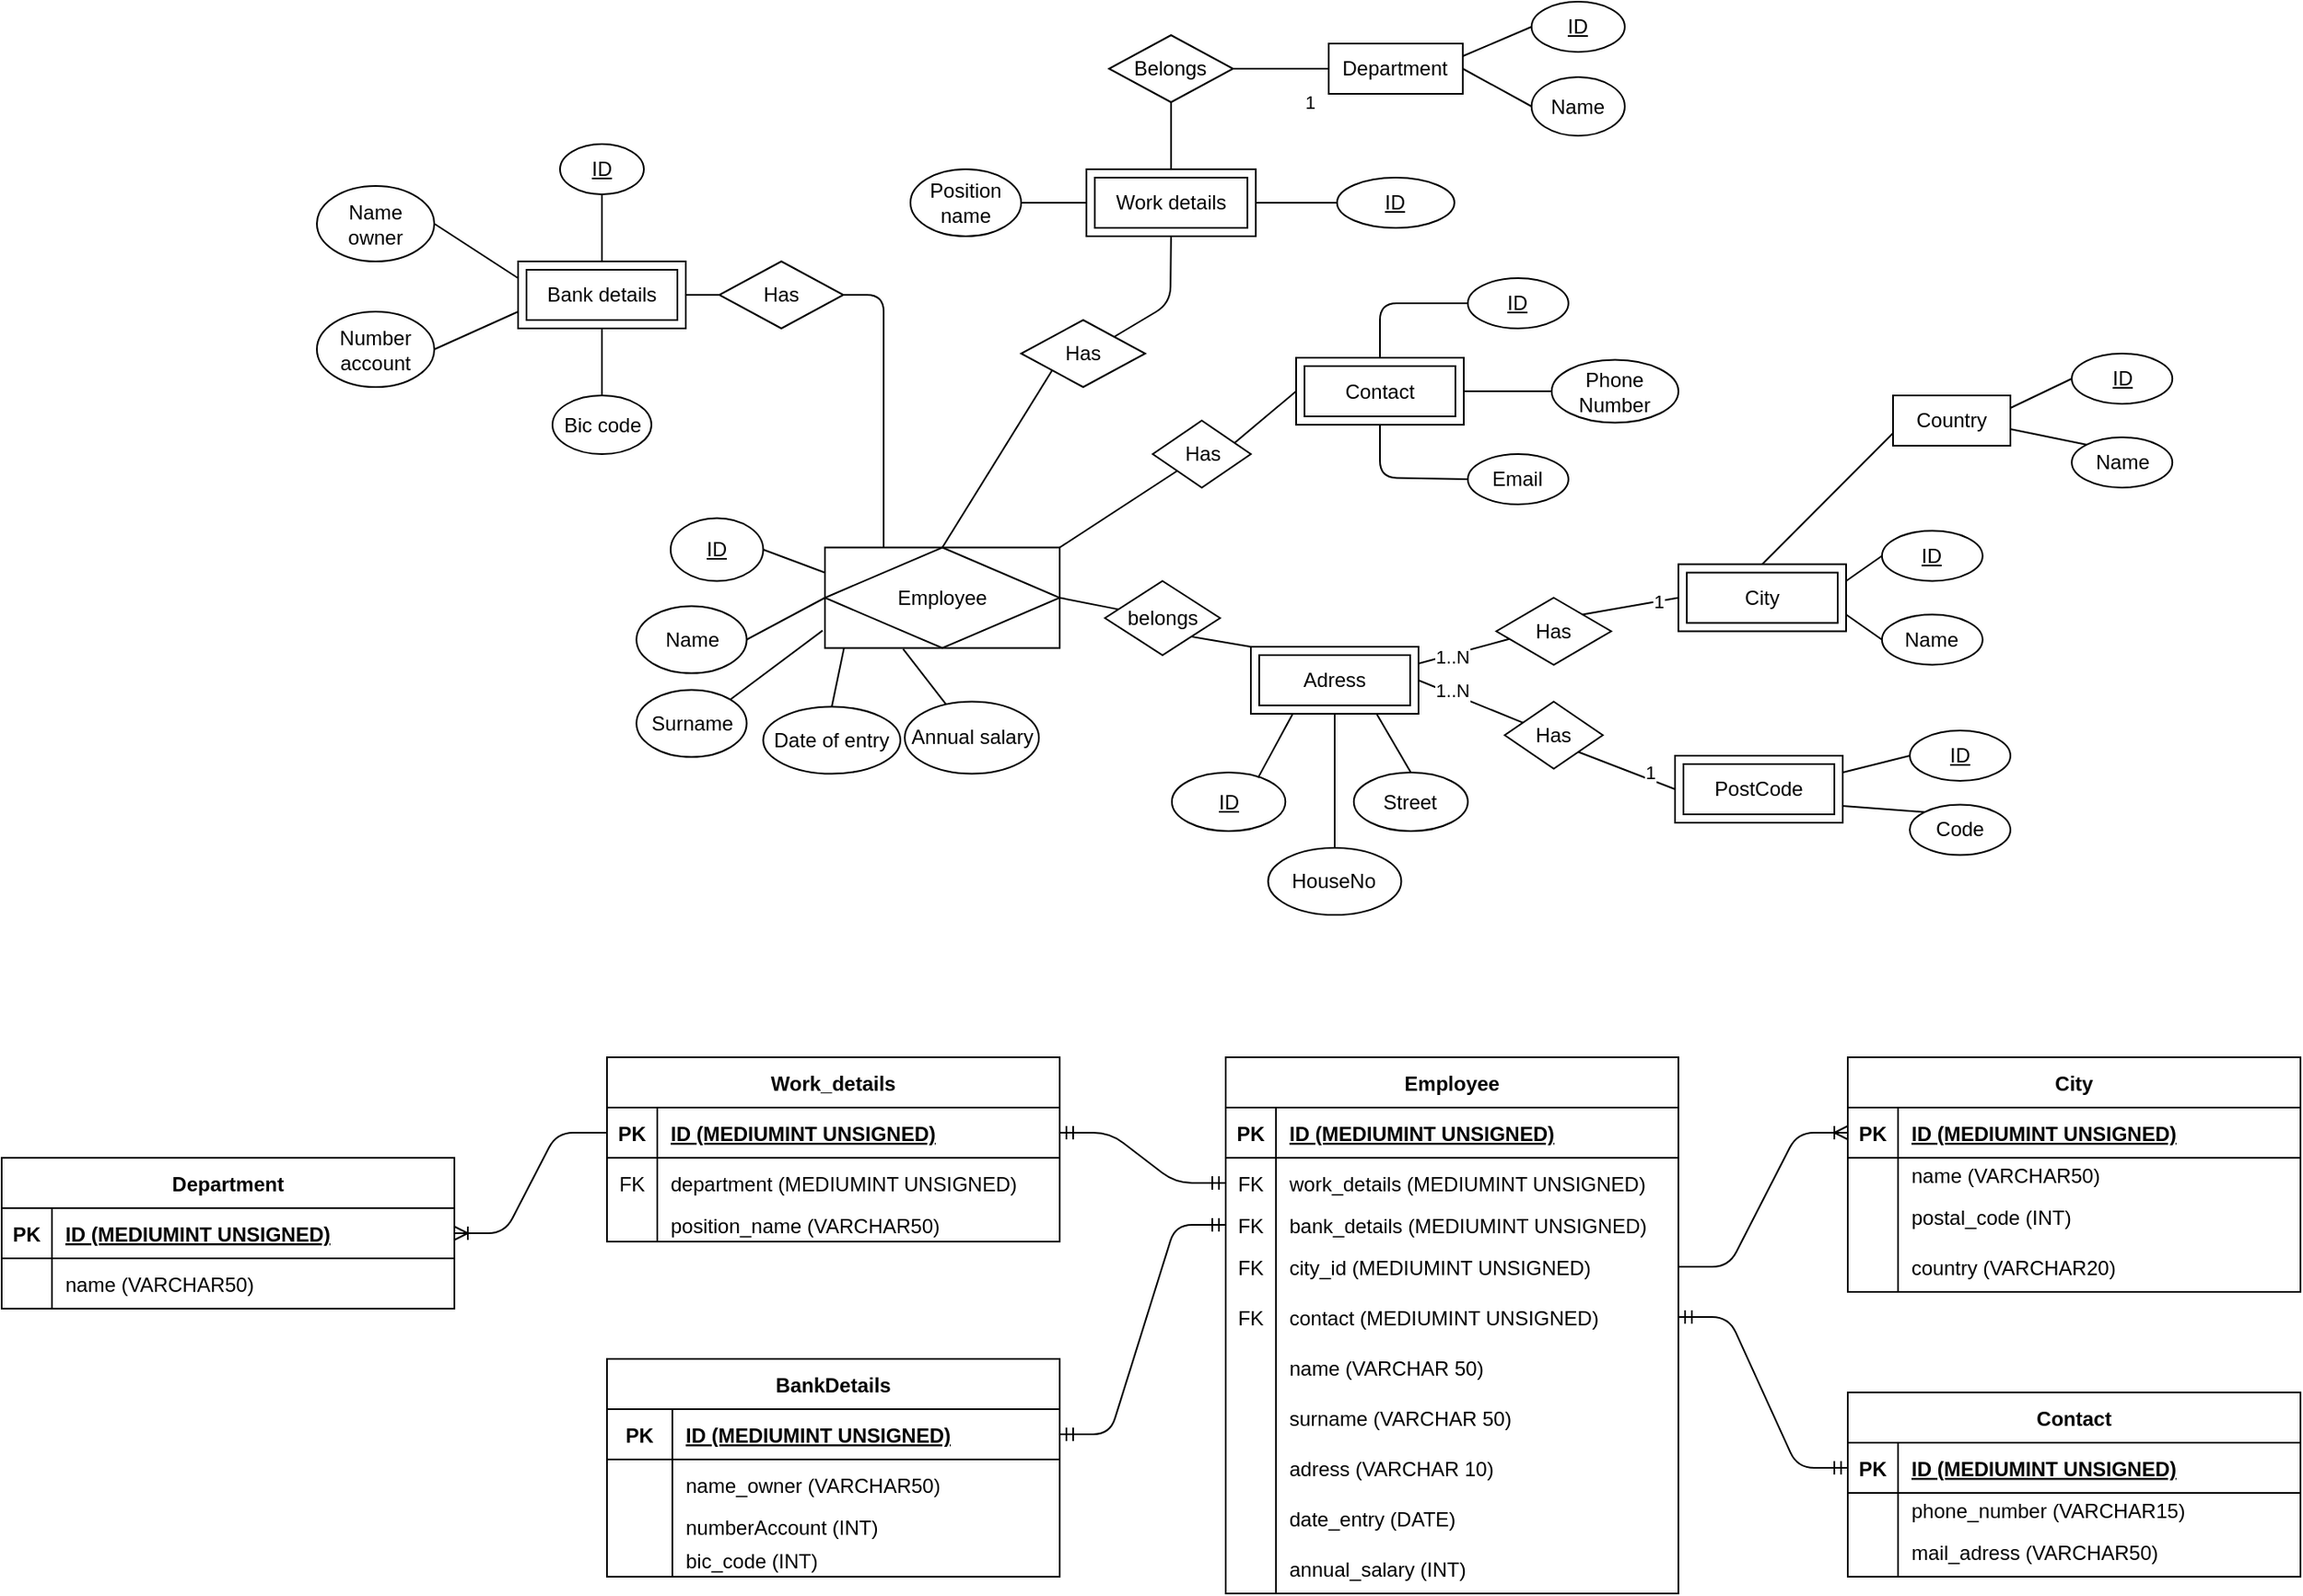 <mxfile version="14.4.8" type="github">
  <diagram id="dUKlriAhat97oubzxFMH" name="Page-1">
    <mxGraphModel dx="2596" dy="783" grid="1" gridSize="10" guides="1" tooltips="1" connect="1" arrows="1" fold="1" page="1" pageScale="1" pageWidth="827" pageHeight="1169" math="0" shadow="0">
      <root>
        <mxCell id="0" />
        <mxCell id="1" parent="0" />
        <mxCell id="S6z84EZazb9VoYRG6gCT-3" value="Email" style="ellipse;whiteSpace=wrap;html=1;" parent="1" vertex="1">
          <mxGeometry x="176.41" y="320" width="60" height="30" as="geometry" />
        </mxCell>
        <mxCell id="S6z84EZazb9VoYRG6gCT-4" value="Surname" style="ellipse;whiteSpace=wrap;html=1;" parent="1" vertex="1">
          <mxGeometry x="-319.41" y="460.75" width="65.71" height="40" as="geometry" />
        </mxCell>
        <mxCell id="S6z84EZazb9VoYRG6gCT-5" value="Name" style="ellipse;whiteSpace=wrap;html=1;" parent="1" vertex="1">
          <mxGeometry x="-319.41" y="410.75" width="65.71" height="40" as="geometry" />
        </mxCell>
        <mxCell id="S6z84EZazb9VoYRG6gCT-6" value="&lt;u&gt;ID&lt;/u&gt;" style="ellipse;whiteSpace=wrap;html=1;" parent="1" vertex="1">
          <mxGeometry x="-299.02" y="358.25" width="55.21" height="37.5" as="geometry" />
        </mxCell>
        <mxCell id="S6z84EZazb9VoYRG6gCT-7" value="Date of entry" style="ellipse;whiteSpace=wrap;html=1;" parent="1" vertex="1">
          <mxGeometry x="-243.81" y="470.75" width="81.79" height="40" as="geometry" />
        </mxCell>
        <mxCell id="S6z84EZazb9VoYRG6gCT-8" value="" style="endArrow=none;html=1;exitX=1;exitY=0;exitDx=0;exitDy=0;entryX=-0.01;entryY=0.826;entryDx=0;entryDy=0;entryPerimeter=0;" parent="1" source="S6z84EZazb9VoYRG6gCT-4" target="91HeKqmKCbLNptaQR4t4-1" edge="1">
          <mxGeometry width="50" height="50" relative="1" as="geometry">
            <mxPoint x="-253.7" y="445.75" as="sourcePoint" />
            <mxPoint x="-196.77" y="430.75" as="targetPoint" />
          </mxGeometry>
        </mxCell>
        <mxCell id="S6z84EZazb9VoYRG6gCT-9" value="" style="endArrow=none;html=1;exitX=1;exitY=0.5;exitDx=0;exitDy=0;entryX=0;entryY=0.5;entryDx=0;entryDy=0;" parent="1" source="S6z84EZazb9VoYRG6gCT-5" target="91HeKqmKCbLNptaQR4t4-1" edge="1">
          <mxGeometry width="50" height="50" relative="1" as="geometry">
            <mxPoint x="-243.7" y="455.75" as="sourcePoint" />
            <mxPoint x="-194.41" y="420.75" as="targetPoint" />
          </mxGeometry>
        </mxCell>
        <mxCell id="S6z84EZazb9VoYRG6gCT-10" value="" style="endArrow=none;html=1;entryX=0;entryY=0.25;entryDx=0;entryDy=0;exitX=1;exitY=0.5;exitDx=0;exitDy=0;" parent="1" source="S6z84EZazb9VoYRG6gCT-6" target="91HeKqmKCbLNptaQR4t4-1" edge="1">
          <mxGeometry width="50" height="50" relative="1" as="geometry">
            <mxPoint x="-239.41" y="390.75" as="sourcePoint" />
            <mxPoint x="-196.77" y="400.75" as="targetPoint" />
          </mxGeometry>
        </mxCell>
        <mxCell id="S6z84EZazb9VoYRG6gCT-13" value="" style="endArrow=none;html=1;exitX=0.5;exitY=0;exitDx=0;exitDy=0;entryX=0.081;entryY=1.001;entryDx=0;entryDy=0;entryPerimeter=0;" parent="1" source="S6z84EZazb9VoYRG6gCT-7" target="91HeKqmKCbLNptaQR4t4-1" edge="1">
          <mxGeometry width="50" height="50" relative="1" as="geometry">
            <mxPoint x="-182.38" y="501.91" as="sourcePoint" />
            <mxPoint x="-184.508" y="430.63" as="targetPoint" />
          </mxGeometry>
        </mxCell>
        <mxCell id="S6z84EZazb9VoYRG6gCT-15" value="&lt;u&gt;ID&lt;/u&gt;" style="ellipse;whiteSpace=wrap;html=1;" parent="1" vertex="1">
          <mxGeometry x="176.41" y="215" width="60" height="30" as="geometry" />
        </mxCell>
        <mxCell id="S6z84EZazb9VoYRG6gCT-16" value="Phone Number" style="ellipse;whiteSpace=wrap;html=1;" parent="1" vertex="1">
          <mxGeometry x="226.41" y="263.75" width="75.59" height="37.5" as="geometry" />
        </mxCell>
        <mxCell id="S6z84EZazb9VoYRG6gCT-20" value="Has" style="rhombus;whiteSpace=wrap;html=1;" parent="1" vertex="1">
          <mxGeometry x="-90" y="240" width="74" height="40" as="geometry" />
        </mxCell>
        <mxCell id="S6z84EZazb9VoYRG6gCT-24" value="&lt;u&gt;ID&lt;/u&gt;" style="ellipse;whiteSpace=wrap;html=1;" parent="1" vertex="1">
          <mxGeometry x="-365" y="135" width="50" height="30" as="geometry" />
        </mxCell>
        <mxCell id="S6z84EZazb9VoYRG6gCT-25" value="Number account" style="ellipse;whiteSpace=wrap;html=1;" parent="1" vertex="1">
          <mxGeometry x="-510" y="235" width="70" height="45" as="geometry" />
        </mxCell>
        <mxCell id="S6z84EZazb9VoYRG6gCT-26" value="Name owner" style="ellipse;whiteSpace=wrap;html=1;" parent="1" vertex="1">
          <mxGeometry x="-510" y="160" width="70" height="45" as="geometry" />
        </mxCell>
        <mxCell id="S6z84EZazb9VoYRG6gCT-28" style="edgeStyle=orthogonalEdgeStyle;rounded=0;orthogonalLoop=1;jettySize=auto;html=1;exitX=0.5;exitY=1;exitDx=0;exitDy=0;" parent="1" source="S6z84EZazb9VoYRG6gCT-26" target="S6z84EZazb9VoYRG6gCT-26" edge="1">
          <mxGeometry relative="1" as="geometry" />
        </mxCell>
        <mxCell id="S6z84EZazb9VoYRG6gCT-29" value="Bic code" style="ellipse;whiteSpace=wrap;html=1;" parent="1" vertex="1">
          <mxGeometry x="-369.5" y="285" width="59" height="35" as="geometry" />
        </mxCell>
        <mxCell id="S6z84EZazb9VoYRG6gCT-31" value="" style="endArrow=none;html=1;exitX=1;exitY=0.5;exitDx=0;exitDy=0;entryX=0;entryY=0.75;entryDx=0;entryDy=0;" parent="1" source="S6z84EZazb9VoYRG6gCT-25" target="5fR36-6gvdW-eYb21j2Z-4" edge="1">
          <mxGeometry width="50" height="50" relative="1" as="geometry">
            <mxPoint x="-374.654" y="181.968" as="sourcePoint" />
            <mxPoint x="-390" y="222.5" as="targetPoint" />
          </mxGeometry>
        </mxCell>
        <mxCell id="S6z84EZazb9VoYRG6gCT-33" value="" style="endArrow=none;html=1;exitX=0.5;exitY=0;exitDx=0;exitDy=0;entryX=0.5;entryY=1;entryDx=0;entryDy=0;" parent="1" source="S6z84EZazb9VoYRG6gCT-29" target="5fR36-6gvdW-eYb21j2Z-4" edge="1">
          <mxGeometry width="50" height="50" relative="1" as="geometry">
            <mxPoint x="-354.654" y="201.968" as="sourcePoint" />
            <mxPoint x="-390" y="240" as="targetPoint" />
          </mxGeometry>
        </mxCell>
        <mxCell id="S6z84EZazb9VoYRG6gCT-35" value="HouseNo" style="ellipse;whiteSpace=wrap;html=1;" parent="1" vertex="1">
          <mxGeometry x="57.3" y="555" width="79.41" height="40" as="geometry" />
        </mxCell>
        <mxCell id="S6z84EZazb9VoYRG6gCT-36" value="Code" style="ellipse;whiteSpace=wrap;html=1;" parent="1" vertex="1">
          <mxGeometry x="440.0" y="529.25" width="60" height="30" as="geometry" />
        </mxCell>
        <mxCell id="S6z84EZazb9VoYRG6gCT-37" value="Street" style="ellipse;whiteSpace=wrap;html=1;" parent="1" vertex="1">
          <mxGeometry x="108.41" y="510" width="68" height="35" as="geometry" />
        </mxCell>
        <mxCell id="S6z84EZazb9VoYRG6gCT-40" value="" style="endArrow=none;html=1;exitX=0.5;exitY=1;exitDx=0;exitDy=0;entryX=0.5;entryY=0;entryDx=0;entryDy=0;" parent="1" source="5fR36-6gvdW-eYb21j2Z-17" target="S6z84EZazb9VoYRG6gCT-35" edge="1">
          <mxGeometry width="50" height="50" relative="1" as="geometry">
            <mxPoint x="106.0" y="457.5" as="sourcePoint" />
            <mxPoint x="-13.0" y="430" as="targetPoint" />
          </mxGeometry>
        </mxCell>
        <mxCell id="S6z84EZazb9VoYRG6gCT-41" value="Department" style="rounded=0;whiteSpace=wrap;html=1;" parent="1" vertex="1">
          <mxGeometry x="93.41" y="75" width="80" height="30" as="geometry" />
        </mxCell>
        <mxCell id="S6z84EZazb9VoYRG6gCT-42" value="&lt;u&gt;ID&lt;/u&gt;" style="ellipse;whiteSpace=wrap;html=1;" parent="1" vertex="1">
          <mxGeometry x="-0.09" y="510" width="67.71" height="35" as="geometry" />
        </mxCell>
        <mxCell id="S6z84EZazb9VoYRG6gCT-43" value="" style="endArrow=none;html=1;exitX=0.25;exitY=1;exitDx=0;exitDy=0;entryX=0.759;entryY=0.091;entryDx=0;entryDy=0;entryPerimeter=0;" parent="1" source="5fR36-6gvdW-eYb21j2Z-17" target="S6z84EZazb9VoYRG6gCT-42" edge="1">
          <mxGeometry width="50" height="50" relative="1" as="geometry">
            <mxPoint x="106.0" y="450" as="sourcePoint" />
            <mxPoint x="50.265" y="510" as="targetPoint" />
          </mxGeometry>
        </mxCell>
        <mxCell id="S6z84EZazb9VoYRG6gCT-45" value="&lt;u&gt;ID&lt;/u&gt;" style="ellipse;whiteSpace=wrap;html=1;" parent="1" vertex="1">
          <mxGeometry x="214.41" y="50" width="55.59" height="30" as="geometry" />
        </mxCell>
        <mxCell id="S6z84EZazb9VoYRG6gCT-46" value="Name" style="ellipse;whiteSpace=wrap;html=1;" parent="1" vertex="1">
          <mxGeometry x="214.41" y="95" width="55.59" height="35" as="geometry" />
        </mxCell>
        <mxCell id="S6z84EZazb9VoYRG6gCT-47" value="" style="endArrow=none;html=1;exitX=0;exitY=0.5;exitDx=0;exitDy=0;entryX=1;entryY=0.25;entryDx=0;entryDy=0;" parent="1" source="S6z84EZazb9VoYRG6gCT-45" target="S6z84EZazb9VoYRG6gCT-41" edge="1">
          <mxGeometry width="50" height="50" relative="1" as="geometry">
            <mxPoint x="260.41" y="222.5" as="sourcePoint" />
            <mxPoint x="310.41" y="172.5" as="targetPoint" />
          </mxGeometry>
        </mxCell>
        <mxCell id="S6z84EZazb9VoYRG6gCT-48" value="" style="endArrow=none;html=1;exitX=0;exitY=0.5;exitDx=0;exitDy=0;entryX=1;entryY=0.5;entryDx=0;entryDy=0;" parent="1" source="S6z84EZazb9VoYRG6gCT-46" target="S6z84EZazb9VoYRG6gCT-41" edge="1">
          <mxGeometry width="50" height="50" relative="1" as="geometry">
            <mxPoint x="385.41" y="62.5" as="sourcePoint" />
            <mxPoint x="350.41" y="80" as="targetPoint" />
          </mxGeometry>
        </mxCell>
        <mxCell id="7Pe9qCtPHlcF41btI4ql-30" value="&lt;u&gt;ID&lt;/u&gt;" style="ellipse;whiteSpace=wrap;html=1;" parent="1" vertex="1">
          <mxGeometry x="98.41" y="155" width="70" height="30" as="geometry" />
        </mxCell>
        <mxCell id="7Pe9qCtPHlcF41btI4ql-31" value="Position name" style="ellipse;whiteSpace=wrap;html=1;" parent="1" vertex="1">
          <mxGeometry x="-156" y="150" width="66" height="40" as="geometry" />
        </mxCell>
        <mxCell id="7Pe9qCtPHlcF41btI4ql-32" value="" style="endArrow=none;html=1;exitX=1;exitY=0.5;exitDx=0;exitDy=0;entryX=0;entryY=0.5;entryDx=0;entryDy=0;" parent="1" source="5fR36-6gvdW-eYb21j2Z-9" target="7Pe9qCtPHlcF41btI4ql-30" edge="1">
          <mxGeometry width="50" height="50" relative="1" as="geometry">
            <mxPoint x="73.41" y="155" as="sourcePoint" />
            <mxPoint x="126" y="175" as="targetPoint" />
          </mxGeometry>
        </mxCell>
        <mxCell id="7Pe9qCtPHlcF41btI4ql-35" value="Annual salary" style="ellipse;whiteSpace=wrap;html=1;" parent="1" vertex="1">
          <mxGeometry x="-159.41" y="467.75" width="80" height="43" as="geometry" />
        </mxCell>
        <mxCell id="AxKbAEhmJMji4_Gcyk8H-4" value="" style="endArrow=none;html=1;entryX=0.5;entryY=1;entryDx=0;entryDy=0;exitX=1;exitY=0;exitDx=0;exitDy=0;" parent="1" source="S6z84EZazb9VoYRG6gCT-20" target="5fR36-6gvdW-eYb21j2Z-9" edge="1">
          <mxGeometry width="50" height="50" relative="1" as="geometry">
            <mxPoint x="-130" y="238" as="sourcePoint" />
            <mxPoint x="-92.79" y="190" as="targetPoint" />
            <Array as="points">
              <mxPoint x="-1" y="230" />
            </Array>
          </mxGeometry>
        </mxCell>
        <mxCell id="AxKbAEhmJMji4_Gcyk8H-5" value="" style="endArrow=none;html=1;exitX=0.5;exitY=0;exitDx=0;exitDy=0;entryX=0;entryY=1;entryDx=0;entryDy=0;" parent="1" source="91HeKqmKCbLNptaQR4t4-1" target="S6z84EZazb9VoYRG6gCT-20" edge="1">
          <mxGeometry width="50" height="50" relative="1" as="geometry">
            <mxPoint x="-114.505" y="345" as="sourcePoint" />
            <mxPoint x="-110.22" y="305" as="targetPoint" />
          </mxGeometry>
        </mxCell>
        <mxCell id="AxKbAEhmJMji4_Gcyk8H-7" value="" style="endArrow=none;html=1;entryX=1;entryY=0.5;entryDx=0;entryDy=0;exitX=0;exitY=0.5;exitDx=0;exitDy=0;" parent="1" source="S6z84EZazb9VoYRG6gCT-41" target="5fR36-6gvdW-eYb21j2Z-10" edge="1">
          <mxGeometry width="50" height="50" relative="1" as="geometry">
            <mxPoint x="-11.09" y="230" as="sourcePoint" />
            <mxPoint x="34.91" y="140" as="targetPoint" />
          </mxGeometry>
        </mxCell>
        <mxCell id="AxKbAEhmJMji4_Gcyk8H-9" value="" style="endArrow=none;html=1;exitX=1;exitY=0.5;exitDx=0;exitDy=0;entryX=0.25;entryY=0;entryDx=0;entryDy=0;" parent="1" source="-v9AJ_G45XZf8PZlxHeR-1" target="91HeKqmKCbLNptaQR4t4-1" edge="1">
          <mxGeometry width="50" height="50" relative="1" as="geometry">
            <mxPoint x="-161.5" y="248" as="sourcePoint" />
            <mxPoint x="-140.932" y="345" as="targetPoint" />
            <Array as="points">
              <mxPoint x="-172" y="225" />
            </Array>
          </mxGeometry>
        </mxCell>
        <mxCell id="AxKbAEhmJMji4_Gcyk8H-18" style="edgeStyle=orthogonalEdgeStyle;rounded=0;orthogonalLoop=1;jettySize=auto;html=1;exitX=0.5;exitY=1;exitDx=0;exitDy=0;" parent="1" source="7Pe9qCtPHlcF41btI4ql-35" target="7Pe9qCtPHlcF41btI4ql-35" edge="1">
          <mxGeometry relative="1" as="geometry" />
        </mxCell>
        <mxCell id="AxKbAEhmJMji4_Gcyk8H-20" value="1" style="edgeLabel;html=1;align=center;verticalAlign=middle;resizable=0;points=[];" parent="1" vertex="1" connectable="0">
          <mxGeometry x="193.408" y="115.0" as="geometry">
            <mxPoint x="-112" y="-5" as="offset" />
          </mxGeometry>
        </mxCell>
        <mxCell id="gzNxHE9mh_g1VyEG_6RI-5" value="Employee" style="shape=table;startSize=30;container=1;collapsible=1;childLayout=tableLayout;fixedRows=1;rowLines=0;fontStyle=1;align=center;resizeLast=1;" parent="1" vertex="1">
          <mxGeometry x="32" y="680" width="270" height="320" as="geometry">
            <mxRectangle x="-170" y="680" width="80" height="30" as="alternateBounds" />
          </mxGeometry>
        </mxCell>
        <mxCell id="gzNxHE9mh_g1VyEG_6RI-6" value="" style="shape=partialRectangle;collapsible=0;dropTarget=0;pointerEvents=0;fillColor=none;top=0;left=0;bottom=1;right=0;points=[[0,0.5],[1,0.5]];portConstraint=eastwest;" parent="gzNxHE9mh_g1VyEG_6RI-5" vertex="1">
          <mxGeometry y="30" width="270" height="30" as="geometry" />
        </mxCell>
        <mxCell id="gzNxHE9mh_g1VyEG_6RI-7" value="PK" style="shape=partialRectangle;connectable=0;fillColor=none;top=0;left=0;bottom=0;right=0;fontStyle=1;overflow=hidden;" parent="gzNxHE9mh_g1VyEG_6RI-6" vertex="1">
          <mxGeometry width="30" height="30" as="geometry" />
        </mxCell>
        <mxCell id="gzNxHE9mh_g1VyEG_6RI-8" value="ID (MEDIUMINT UNSIGNED)" style="shape=partialRectangle;connectable=0;fillColor=none;top=0;left=0;bottom=0;right=0;align=left;spacingLeft=6;fontStyle=5;overflow=hidden;" parent="gzNxHE9mh_g1VyEG_6RI-6" vertex="1">
          <mxGeometry x="30" width="240" height="30" as="geometry" />
        </mxCell>
        <mxCell id="gzNxHE9mh_g1VyEG_6RI-82" value="" style="shape=partialRectangle;collapsible=0;dropTarget=0;pointerEvents=0;fillColor=none;top=0;left=0;bottom=0;right=0;points=[[0,0.5],[1,0.5]];portConstraint=eastwest;" parent="gzNxHE9mh_g1VyEG_6RI-5" vertex="1">
          <mxGeometry y="60" width="270" height="30" as="geometry" />
        </mxCell>
        <mxCell id="gzNxHE9mh_g1VyEG_6RI-83" value="FK" style="shape=partialRectangle;connectable=0;fillColor=none;top=0;left=0;bottom=0;right=0;editable=1;overflow=hidden;" parent="gzNxHE9mh_g1VyEG_6RI-82" vertex="1">
          <mxGeometry width="30" height="30" as="geometry" />
        </mxCell>
        <mxCell id="gzNxHE9mh_g1VyEG_6RI-84" value="work_details (MEDIUMINT UNSIGNED)" style="shape=partialRectangle;connectable=0;fillColor=none;top=0;left=0;bottom=0;right=0;align=left;spacingLeft=6;overflow=hidden;" parent="gzNxHE9mh_g1VyEG_6RI-82" vertex="1">
          <mxGeometry x="30" width="240" height="30" as="geometry" />
        </mxCell>
        <mxCell id="gzNxHE9mh_g1VyEG_6RI-9" value="" style="shape=partialRectangle;collapsible=0;dropTarget=0;pointerEvents=0;fillColor=none;top=0;left=0;bottom=0;right=0;points=[[0,0.5],[1,0.5]];portConstraint=eastwest;" parent="gzNxHE9mh_g1VyEG_6RI-5" vertex="1">
          <mxGeometry y="90" width="270" height="20" as="geometry" />
        </mxCell>
        <mxCell id="gzNxHE9mh_g1VyEG_6RI-10" value="FK" style="shape=partialRectangle;connectable=0;fillColor=none;top=0;left=0;bottom=0;right=0;editable=1;overflow=hidden;" parent="gzNxHE9mh_g1VyEG_6RI-9" vertex="1">
          <mxGeometry width="30" height="20" as="geometry" />
        </mxCell>
        <mxCell id="gzNxHE9mh_g1VyEG_6RI-11" value="bank_details (MEDIUMINT UNSIGNED)" style="shape=partialRectangle;connectable=0;fillColor=none;top=0;left=0;bottom=0;right=0;align=left;spacingLeft=6;overflow=hidden;" parent="gzNxHE9mh_g1VyEG_6RI-9" vertex="1">
          <mxGeometry x="30" width="240" height="20" as="geometry" />
        </mxCell>
        <mxCell id="gzNxHE9mh_g1VyEG_6RI-18" value="" style="shape=partialRectangle;collapsible=0;dropTarget=0;pointerEvents=0;fillColor=none;top=0;left=0;bottom=0;right=0;points=[[0,0.5],[1,0.5]];portConstraint=eastwest;" parent="gzNxHE9mh_g1VyEG_6RI-5" vertex="1">
          <mxGeometry y="110" width="270" height="30" as="geometry" />
        </mxCell>
        <mxCell id="gzNxHE9mh_g1VyEG_6RI-19" value="FK" style="shape=partialRectangle;connectable=0;fillColor=none;top=0;left=0;bottom=0;right=0;editable=1;overflow=hidden;" parent="gzNxHE9mh_g1VyEG_6RI-18" vertex="1">
          <mxGeometry width="30" height="30" as="geometry" />
        </mxCell>
        <mxCell id="gzNxHE9mh_g1VyEG_6RI-20" value="city_id (MEDIUMINT UNSIGNED)" style="shape=partialRectangle;connectable=0;fillColor=none;top=0;left=0;bottom=0;right=0;align=left;spacingLeft=6;overflow=hidden;" parent="gzNxHE9mh_g1VyEG_6RI-18" vertex="1">
          <mxGeometry x="30" width="240" height="30" as="geometry" />
        </mxCell>
        <mxCell id="gzNxHE9mh_g1VyEG_6RI-79" value="" style="shape=partialRectangle;collapsible=0;dropTarget=0;pointerEvents=0;fillColor=none;top=0;left=0;bottom=0;right=0;points=[[0,0.5],[1,0.5]];portConstraint=eastwest;" parent="gzNxHE9mh_g1VyEG_6RI-5" vertex="1">
          <mxGeometry y="140" width="270" height="30" as="geometry" />
        </mxCell>
        <mxCell id="gzNxHE9mh_g1VyEG_6RI-80" value="FK" style="shape=partialRectangle;connectable=0;fillColor=none;top=0;left=0;bottom=0;right=0;editable=1;overflow=hidden;" parent="gzNxHE9mh_g1VyEG_6RI-79" vertex="1">
          <mxGeometry width="30" height="30" as="geometry" />
        </mxCell>
        <mxCell id="gzNxHE9mh_g1VyEG_6RI-81" value="contact (MEDIUMINT UNSIGNED)" style="shape=partialRectangle;connectable=0;fillColor=none;top=0;left=0;bottom=0;right=0;align=left;spacingLeft=6;overflow=hidden;" parent="gzNxHE9mh_g1VyEG_6RI-79" vertex="1">
          <mxGeometry x="30" width="240" height="30" as="geometry" />
        </mxCell>
        <mxCell id="gzNxHE9mh_g1VyEG_6RI-12" value="" style="shape=partialRectangle;collapsible=0;dropTarget=0;pointerEvents=0;fillColor=none;top=0;left=0;bottom=0;right=0;points=[[0,0.5],[1,0.5]];portConstraint=eastwest;" parent="gzNxHE9mh_g1VyEG_6RI-5" vertex="1">
          <mxGeometry y="170" width="270" height="30" as="geometry" />
        </mxCell>
        <mxCell id="gzNxHE9mh_g1VyEG_6RI-13" value="" style="shape=partialRectangle;connectable=0;fillColor=none;top=0;left=0;bottom=0;right=0;editable=1;overflow=hidden;" parent="gzNxHE9mh_g1VyEG_6RI-12" vertex="1">
          <mxGeometry width="30" height="30" as="geometry" />
        </mxCell>
        <mxCell id="gzNxHE9mh_g1VyEG_6RI-14" value="name (VARCHAR 50)" style="shape=partialRectangle;connectable=0;fillColor=none;top=0;left=0;bottom=0;right=0;align=left;spacingLeft=6;overflow=hidden;" parent="gzNxHE9mh_g1VyEG_6RI-12" vertex="1">
          <mxGeometry x="30" width="240" height="30" as="geometry" />
        </mxCell>
        <mxCell id="gzNxHE9mh_g1VyEG_6RI-15" value="" style="shape=partialRectangle;collapsible=0;dropTarget=0;pointerEvents=0;fillColor=none;top=0;left=0;bottom=0;right=0;points=[[0,0.5],[1,0.5]];portConstraint=eastwest;" parent="gzNxHE9mh_g1VyEG_6RI-5" vertex="1">
          <mxGeometry y="200" width="270" height="30" as="geometry" />
        </mxCell>
        <mxCell id="gzNxHE9mh_g1VyEG_6RI-16" value="" style="shape=partialRectangle;connectable=0;fillColor=none;top=0;left=0;bottom=0;right=0;editable=1;overflow=hidden;" parent="gzNxHE9mh_g1VyEG_6RI-15" vertex="1">
          <mxGeometry width="30" height="30" as="geometry" />
        </mxCell>
        <mxCell id="gzNxHE9mh_g1VyEG_6RI-17" value="surname (VARCHAR 50)" style="shape=partialRectangle;connectable=0;fillColor=none;top=0;left=0;bottom=0;right=0;align=left;spacingLeft=6;overflow=hidden;" parent="gzNxHE9mh_g1VyEG_6RI-15" vertex="1">
          <mxGeometry x="30" width="240" height="30" as="geometry" />
        </mxCell>
        <mxCell id="gzNxHE9mh_g1VyEG_6RI-51" value="" style="shape=partialRectangle;collapsible=0;dropTarget=0;pointerEvents=0;fillColor=none;top=0;left=0;bottom=0;right=0;points=[[0,0.5],[1,0.5]];portConstraint=eastwest;" parent="gzNxHE9mh_g1VyEG_6RI-5" vertex="1">
          <mxGeometry y="230" width="270" height="30" as="geometry" />
        </mxCell>
        <mxCell id="gzNxHE9mh_g1VyEG_6RI-52" value="" style="shape=partialRectangle;connectable=0;fillColor=none;top=0;left=0;bottom=0;right=0;editable=1;overflow=hidden;" parent="gzNxHE9mh_g1VyEG_6RI-51" vertex="1">
          <mxGeometry width="30" height="30" as="geometry" />
        </mxCell>
        <mxCell id="gzNxHE9mh_g1VyEG_6RI-53" value="adress (VARCHAR 10)" style="shape=partialRectangle;connectable=0;fillColor=none;top=0;left=0;bottom=0;right=0;align=left;spacingLeft=6;overflow=hidden;" parent="gzNxHE9mh_g1VyEG_6RI-51" vertex="1">
          <mxGeometry x="30" width="240" height="30" as="geometry" />
        </mxCell>
        <mxCell id="gzNxHE9mh_g1VyEG_6RI-73" value="" style="shape=partialRectangle;collapsible=0;dropTarget=0;pointerEvents=0;fillColor=none;top=0;left=0;bottom=0;right=0;points=[[0,0.5],[1,0.5]];portConstraint=eastwest;" parent="gzNxHE9mh_g1VyEG_6RI-5" vertex="1">
          <mxGeometry y="260" width="270" height="30" as="geometry" />
        </mxCell>
        <mxCell id="gzNxHE9mh_g1VyEG_6RI-74" value="" style="shape=partialRectangle;connectable=0;fillColor=none;top=0;left=0;bottom=0;right=0;editable=1;overflow=hidden;" parent="gzNxHE9mh_g1VyEG_6RI-73" vertex="1">
          <mxGeometry width="30" height="30" as="geometry" />
        </mxCell>
        <mxCell id="gzNxHE9mh_g1VyEG_6RI-75" value="date_entry (DATE)" style="shape=partialRectangle;connectable=0;fillColor=none;top=0;left=0;bottom=0;right=0;align=left;spacingLeft=6;overflow=hidden;" parent="gzNxHE9mh_g1VyEG_6RI-73" vertex="1">
          <mxGeometry x="30" width="240" height="30" as="geometry" />
        </mxCell>
        <mxCell id="gzNxHE9mh_g1VyEG_6RI-76" value="" style="shape=partialRectangle;collapsible=0;dropTarget=0;pointerEvents=0;fillColor=none;top=0;left=0;bottom=0;right=0;points=[[0,0.5],[1,0.5]];portConstraint=eastwest;" parent="gzNxHE9mh_g1VyEG_6RI-5" vertex="1">
          <mxGeometry y="290" width="270" height="30" as="geometry" />
        </mxCell>
        <mxCell id="gzNxHE9mh_g1VyEG_6RI-77" value="" style="shape=partialRectangle;connectable=0;fillColor=none;top=0;left=0;bottom=0;right=0;editable=1;overflow=hidden;" parent="gzNxHE9mh_g1VyEG_6RI-76" vertex="1">
          <mxGeometry width="30" height="30" as="geometry" />
        </mxCell>
        <mxCell id="gzNxHE9mh_g1VyEG_6RI-78" value="annual_salary (INT)" style="shape=partialRectangle;connectable=0;fillColor=none;top=0;left=0;bottom=0;right=0;align=left;spacingLeft=6;overflow=hidden;" parent="gzNxHE9mh_g1VyEG_6RI-76" vertex="1">
          <mxGeometry x="30" width="240" height="30" as="geometry" />
        </mxCell>
        <mxCell id="gzNxHE9mh_g1VyEG_6RI-87" value="City" style="shape=table;startSize=30;container=1;collapsible=1;childLayout=tableLayout;fixedRows=1;rowLines=0;fontStyle=1;align=center;resizeLast=1;" parent="1" vertex="1">
          <mxGeometry x="403" y="680" width="270" height="140" as="geometry">
            <mxRectangle x="4" y="1039" width="80" height="30" as="alternateBounds" />
          </mxGeometry>
        </mxCell>
        <mxCell id="gzNxHE9mh_g1VyEG_6RI-88" value="" style="shape=partialRectangle;collapsible=0;dropTarget=0;pointerEvents=0;fillColor=none;top=0;left=0;bottom=1;right=0;points=[[0,0.5],[1,0.5]];portConstraint=eastwest;" parent="gzNxHE9mh_g1VyEG_6RI-87" vertex="1">
          <mxGeometry y="30" width="270" height="30" as="geometry" />
        </mxCell>
        <mxCell id="gzNxHE9mh_g1VyEG_6RI-89" value="PK" style="shape=partialRectangle;connectable=0;fillColor=none;top=0;left=0;bottom=0;right=0;fontStyle=1;overflow=hidden;" parent="gzNxHE9mh_g1VyEG_6RI-88" vertex="1">
          <mxGeometry width="30" height="30" as="geometry" />
        </mxCell>
        <mxCell id="gzNxHE9mh_g1VyEG_6RI-90" value="ID (MEDIUMINT UNSIGNED)" style="shape=partialRectangle;connectable=0;fillColor=none;top=0;left=0;bottom=0;right=0;align=left;spacingLeft=6;fontStyle=5;overflow=hidden;" parent="gzNxHE9mh_g1VyEG_6RI-88" vertex="1">
          <mxGeometry x="30" width="240" height="30" as="geometry" />
        </mxCell>
        <mxCell id="gzNxHE9mh_g1VyEG_6RI-91" value="" style="shape=partialRectangle;collapsible=0;dropTarget=0;pointerEvents=0;fillColor=none;top=0;left=0;bottom=0;right=0;points=[[0,0.5],[1,0.5]];portConstraint=eastwest;" parent="gzNxHE9mh_g1VyEG_6RI-87" vertex="1">
          <mxGeometry y="60" width="270" height="20" as="geometry" />
        </mxCell>
        <mxCell id="gzNxHE9mh_g1VyEG_6RI-92" value="" style="shape=partialRectangle;connectable=0;fillColor=none;top=0;left=0;bottom=0;right=0;editable=1;overflow=hidden;" parent="gzNxHE9mh_g1VyEG_6RI-91" vertex="1">
          <mxGeometry width="30" height="20" as="geometry" />
        </mxCell>
        <mxCell id="gzNxHE9mh_g1VyEG_6RI-93" value="name (VARCHAR50)" style="shape=partialRectangle;connectable=0;fillColor=none;top=0;left=0;bottom=0;right=0;align=left;spacingLeft=6;overflow=hidden;" parent="gzNxHE9mh_g1VyEG_6RI-91" vertex="1">
          <mxGeometry x="30" width="240" height="20" as="geometry" />
        </mxCell>
        <mxCell id="gzNxHE9mh_g1VyEG_6RI-94" value="" style="shape=partialRectangle;collapsible=0;dropTarget=0;pointerEvents=0;fillColor=none;top=0;left=0;bottom=0;right=0;points=[[0,0.5],[1,0.5]];portConstraint=eastwest;" parent="gzNxHE9mh_g1VyEG_6RI-87" vertex="1">
          <mxGeometry y="80" width="270" height="30" as="geometry" />
        </mxCell>
        <mxCell id="gzNxHE9mh_g1VyEG_6RI-95" value="" style="shape=partialRectangle;connectable=0;fillColor=none;top=0;left=0;bottom=0;right=0;editable=1;overflow=hidden;" parent="gzNxHE9mh_g1VyEG_6RI-94" vertex="1">
          <mxGeometry width="30" height="30" as="geometry" />
        </mxCell>
        <mxCell id="gzNxHE9mh_g1VyEG_6RI-96" value="postal_code (INT)" style="shape=partialRectangle;connectable=0;fillColor=none;top=0;left=0;bottom=0;right=0;align=left;spacingLeft=6;overflow=hidden;" parent="gzNxHE9mh_g1VyEG_6RI-94" vertex="1">
          <mxGeometry x="30" width="240" height="30" as="geometry" />
        </mxCell>
        <mxCell id="gzNxHE9mh_g1VyEG_6RI-97" value="" style="shape=partialRectangle;collapsible=0;dropTarget=0;pointerEvents=0;fillColor=none;top=0;left=0;bottom=0;right=0;points=[[0,0.5],[1,0.5]];portConstraint=eastwest;" parent="gzNxHE9mh_g1VyEG_6RI-87" vertex="1">
          <mxGeometry y="110" width="270" height="30" as="geometry" />
        </mxCell>
        <mxCell id="gzNxHE9mh_g1VyEG_6RI-98" value="" style="shape=partialRectangle;connectable=0;fillColor=none;top=0;left=0;bottom=0;right=0;editable=1;overflow=hidden;" parent="gzNxHE9mh_g1VyEG_6RI-97" vertex="1">
          <mxGeometry width="30" height="30" as="geometry" />
        </mxCell>
        <mxCell id="gzNxHE9mh_g1VyEG_6RI-99" value="country (VARCHAR20)" style="shape=partialRectangle;connectable=0;fillColor=none;top=0;left=0;bottom=0;right=0;align=left;spacingLeft=6;overflow=hidden;" parent="gzNxHE9mh_g1VyEG_6RI-97" vertex="1">
          <mxGeometry x="30" width="240" height="30" as="geometry" />
        </mxCell>
        <mxCell id="gzNxHE9mh_g1VyEG_6RI-118" value="Contact" style="shape=table;startSize=30;container=1;collapsible=1;childLayout=tableLayout;fixedRows=1;rowLines=0;fontStyle=1;align=center;resizeLast=1;" parent="1" vertex="1">
          <mxGeometry x="403" y="880" width="270" height="110" as="geometry">
            <mxRectangle x="4" y="1039" width="80" height="30" as="alternateBounds" />
          </mxGeometry>
        </mxCell>
        <mxCell id="gzNxHE9mh_g1VyEG_6RI-119" value="" style="shape=partialRectangle;collapsible=0;dropTarget=0;pointerEvents=0;fillColor=none;top=0;left=0;bottom=1;right=0;points=[[0,0.5],[1,0.5]];portConstraint=eastwest;" parent="gzNxHE9mh_g1VyEG_6RI-118" vertex="1">
          <mxGeometry y="30" width="270" height="30" as="geometry" />
        </mxCell>
        <mxCell id="gzNxHE9mh_g1VyEG_6RI-120" value="PK" style="shape=partialRectangle;connectable=0;fillColor=none;top=0;left=0;bottom=0;right=0;fontStyle=1;overflow=hidden;" parent="gzNxHE9mh_g1VyEG_6RI-119" vertex="1">
          <mxGeometry width="30" height="30" as="geometry" />
        </mxCell>
        <mxCell id="gzNxHE9mh_g1VyEG_6RI-121" value="ID (MEDIUMINT UNSIGNED)" style="shape=partialRectangle;connectable=0;fillColor=none;top=0;left=0;bottom=0;right=0;align=left;spacingLeft=6;fontStyle=5;overflow=hidden;" parent="gzNxHE9mh_g1VyEG_6RI-119" vertex="1">
          <mxGeometry x="30" width="240" height="30" as="geometry" />
        </mxCell>
        <mxCell id="gzNxHE9mh_g1VyEG_6RI-122" value="" style="shape=partialRectangle;collapsible=0;dropTarget=0;pointerEvents=0;fillColor=none;top=0;left=0;bottom=0;right=0;points=[[0,0.5],[1,0.5]];portConstraint=eastwest;" parent="gzNxHE9mh_g1VyEG_6RI-118" vertex="1">
          <mxGeometry y="60" width="270" height="20" as="geometry" />
        </mxCell>
        <mxCell id="gzNxHE9mh_g1VyEG_6RI-123" value="" style="shape=partialRectangle;connectable=0;fillColor=none;top=0;left=0;bottom=0;right=0;editable=1;overflow=hidden;" parent="gzNxHE9mh_g1VyEG_6RI-122" vertex="1">
          <mxGeometry width="30" height="20" as="geometry" />
        </mxCell>
        <mxCell id="gzNxHE9mh_g1VyEG_6RI-124" value="phone_number (VARCHAR15)" style="shape=partialRectangle;connectable=0;fillColor=none;top=0;left=0;bottom=0;right=0;align=left;spacingLeft=6;overflow=hidden;" parent="gzNxHE9mh_g1VyEG_6RI-122" vertex="1">
          <mxGeometry x="30" width="240" height="20" as="geometry" />
        </mxCell>
        <mxCell id="gzNxHE9mh_g1VyEG_6RI-125" value="" style="shape=partialRectangle;collapsible=0;dropTarget=0;pointerEvents=0;fillColor=none;top=0;left=0;bottom=0;right=0;points=[[0,0.5],[1,0.5]];portConstraint=eastwest;" parent="gzNxHE9mh_g1VyEG_6RI-118" vertex="1">
          <mxGeometry y="80" width="270" height="30" as="geometry" />
        </mxCell>
        <mxCell id="gzNxHE9mh_g1VyEG_6RI-126" value="" style="shape=partialRectangle;connectable=0;fillColor=none;top=0;left=0;bottom=0;right=0;editable=1;overflow=hidden;" parent="gzNxHE9mh_g1VyEG_6RI-125" vertex="1">
          <mxGeometry width="30" height="30" as="geometry" />
        </mxCell>
        <mxCell id="gzNxHE9mh_g1VyEG_6RI-127" value="mail_adress (VARCHAR50)" style="shape=partialRectangle;connectable=0;fillColor=none;top=0;left=0;bottom=0;right=0;align=left;spacingLeft=6;overflow=hidden;" parent="gzNxHE9mh_g1VyEG_6RI-125" vertex="1">
          <mxGeometry x="30" width="240" height="30" as="geometry" />
        </mxCell>
        <mxCell id="gzNxHE9mh_g1VyEG_6RI-131" value="Work_details" style="shape=table;startSize=30;container=1;collapsible=1;childLayout=tableLayout;fixedRows=1;rowLines=0;fontStyle=1;align=center;resizeLast=1;" parent="1" vertex="1">
          <mxGeometry x="-337" y="680" width="270" height="110" as="geometry">
            <mxRectangle x="4" y="1039" width="80" height="30" as="alternateBounds" />
          </mxGeometry>
        </mxCell>
        <mxCell id="gzNxHE9mh_g1VyEG_6RI-132" value="" style="shape=partialRectangle;collapsible=0;dropTarget=0;pointerEvents=0;fillColor=none;top=0;left=0;bottom=1;right=0;points=[[0,0.5],[1,0.5]];portConstraint=eastwest;" parent="gzNxHE9mh_g1VyEG_6RI-131" vertex="1">
          <mxGeometry y="30" width="270" height="30" as="geometry" />
        </mxCell>
        <mxCell id="gzNxHE9mh_g1VyEG_6RI-133" value="PK" style="shape=partialRectangle;connectable=0;fillColor=none;top=0;left=0;bottom=0;right=0;fontStyle=1;overflow=hidden;" parent="gzNxHE9mh_g1VyEG_6RI-132" vertex="1">
          <mxGeometry width="30" height="30" as="geometry" />
        </mxCell>
        <mxCell id="gzNxHE9mh_g1VyEG_6RI-134" value="ID (MEDIUMINT UNSIGNED)" style="shape=partialRectangle;connectable=0;fillColor=none;top=0;left=0;bottom=0;right=0;align=left;spacingLeft=6;fontStyle=5;overflow=hidden;" parent="gzNxHE9mh_g1VyEG_6RI-132" vertex="1">
          <mxGeometry x="30" width="240" height="30" as="geometry" />
        </mxCell>
        <mxCell id="gzNxHE9mh_g1VyEG_6RI-135" value="" style="shape=partialRectangle;collapsible=0;dropTarget=0;pointerEvents=0;fillColor=none;top=0;left=0;bottom=0;right=0;points=[[0,0.5],[1,0.5]];portConstraint=eastwest;" parent="gzNxHE9mh_g1VyEG_6RI-131" vertex="1">
          <mxGeometry y="60" width="270" height="30" as="geometry" />
        </mxCell>
        <mxCell id="gzNxHE9mh_g1VyEG_6RI-136" value="FK" style="shape=partialRectangle;connectable=0;fillColor=none;top=0;left=0;bottom=0;right=0;editable=1;overflow=hidden;" parent="gzNxHE9mh_g1VyEG_6RI-135" vertex="1">
          <mxGeometry width="30" height="30" as="geometry" />
        </mxCell>
        <mxCell id="gzNxHE9mh_g1VyEG_6RI-137" value="department (MEDIUMINT UNSIGNED)" style="shape=partialRectangle;connectable=0;fillColor=none;top=0;left=0;bottom=0;right=0;align=left;spacingLeft=6;overflow=hidden;" parent="gzNxHE9mh_g1VyEG_6RI-135" vertex="1">
          <mxGeometry x="30" width="240" height="30" as="geometry" />
        </mxCell>
        <mxCell id="gzNxHE9mh_g1VyEG_6RI-144" value="" style="shape=partialRectangle;collapsible=0;dropTarget=0;pointerEvents=0;fillColor=none;top=0;left=0;bottom=0;right=0;points=[[0,0.5],[1,0.5]];portConstraint=eastwest;" parent="gzNxHE9mh_g1VyEG_6RI-131" vertex="1">
          <mxGeometry y="90" width="270" height="20" as="geometry" />
        </mxCell>
        <mxCell id="gzNxHE9mh_g1VyEG_6RI-145" value="" style="shape=partialRectangle;connectable=0;fillColor=none;top=0;left=0;bottom=0;right=0;editable=1;overflow=hidden;" parent="gzNxHE9mh_g1VyEG_6RI-144" vertex="1">
          <mxGeometry width="30" height="20" as="geometry" />
        </mxCell>
        <mxCell id="gzNxHE9mh_g1VyEG_6RI-146" value="position_name (VARCHAR50)" style="shape=partialRectangle;connectable=0;fillColor=none;top=0;left=0;bottom=0;right=0;align=left;spacingLeft=6;overflow=hidden;" parent="gzNxHE9mh_g1VyEG_6RI-144" vertex="1">
          <mxGeometry x="30" width="240" height="20" as="geometry" />
        </mxCell>
        <mxCell id="gzNxHE9mh_g1VyEG_6RI-147" value="Department" style="shape=table;startSize=30;container=1;collapsible=1;childLayout=tableLayout;fixedRows=1;rowLines=0;fontStyle=1;align=center;resizeLast=1;" parent="1" vertex="1">
          <mxGeometry x="-698" y="740" width="270" height="90" as="geometry">
            <mxRectangle x="4" y="1039" width="80" height="30" as="alternateBounds" />
          </mxGeometry>
        </mxCell>
        <mxCell id="gzNxHE9mh_g1VyEG_6RI-148" value="" style="shape=partialRectangle;collapsible=0;dropTarget=0;pointerEvents=0;fillColor=none;top=0;left=0;bottom=1;right=0;points=[[0,0.5],[1,0.5]];portConstraint=eastwest;" parent="gzNxHE9mh_g1VyEG_6RI-147" vertex="1">
          <mxGeometry y="30" width="270" height="30" as="geometry" />
        </mxCell>
        <mxCell id="gzNxHE9mh_g1VyEG_6RI-149" value="PK" style="shape=partialRectangle;connectable=0;fillColor=none;top=0;left=0;bottom=0;right=0;fontStyle=1;overflow=hidden;" parent="gzNxHE9mh_g1VyEG_6RI-148" vertex="1">
          <mxGeometry width="30" height="30" as="geometry" />
        </mxCell>
        <mxCell id="gzNxHE9mh_g1VyEG_6RI-150" value="ID (MEDIUMINT UNSIGNED)" style="shape=partialRectangle;connectable=0;fillColor=none;top=0;left=0;bottom=0;right=0;align=left;spacingLeft=6;fontStyle=5;overflow=hidden;" parent="gzNxHE9mh_g1VyEG_6RI-148" vertex="1">
          <mxGeometry x="30" width="240" height="30" as="geometry" />
        </mxCell>
        <mxCell id="gzNxHE9mh_g1VyEG_6RI-151" value="" style="shape=partialRectangle;collapsible=0;dropTarget=0;pointerEvents=0;fillColor=none;top=0;left=0;bottom=0;right=0;points=[[0,0.5],[1,0.5]];portConstraint=eastwest;" parent="gzNxHE9mh_g1VyEG_6RI-147" vertex="1">
          <mxGeometry y="60" width="270" height="30" as="geometry" />
        </mxCell>
        <mxCell id="gzNxHE9mh_g1VyEG_6RI-152" value="" style="shape=partialRectangle;connectable=0;fillColor=none;top=0;left=0;bottom=0;right=0;editable=1;overflow=hidden;" parent="gzNxHE9mh_g1VyEG_6RI-151" vertex="1">
          <mxGeometry width="30" height="30" as="geometry" />
        </mxCell>
        <mxCell id="gzNxHE9mh_g1VyEG_6RI-153" value="name (VARCHAR50)" style="shape=partialRectangle;connectable=0;fillColor=none;top=0;left=0;bottom=0;right=0;align=left;spacingLeft=6;overflow=hidden;" parent="gzNxHE9mh_g1VyEG_6RI-151" vertex="1">
          <mxGeometry x="30" width="240" height="30" as="geometry" />
        </mxCell>
        <mxCell id="gzNxHE9mh_g1VyEG_6RI-157" value="BankDetails" style="shape=table;startSize=30;container=1;collapsible=1;childLayout=tableLayout;fixedRows=1;rowLines=0;fontStyle=1;align=center;resizeLast=1;" parent="1" vertex="1">
          <mxGeometry x="-337" y="860" width="270" height="130" as="geometry">
            <mxRectangle x="4" y="1039" width="80" height="30" as="alternateBounds" />
          </mxGeometry>
        </mxCell>
        <mxCell id="gzNxHE9mh_g1VyEG_6RI-158" value="" style="shape=partialRectangle;collapsible=0;dropTarget=0;pointerEvents=0;fillColor=none;top=0;left=0;bottom=1;right=0;points=[[0,0.5],[1,0.5]];portConstraint=eastwest;" parent="gzNxHE9mh_g1VyEG_6RI-157" vertex="1">
          <mxGeometry y="30" width="270" height="30" as="geometry" />
        </mxCell>
        <mxCell id="gzNxHE9mh_g1VyEG_6RI-159" value="PK" style="shape=partialRectangle;connectable=0;fillColor=none;top=0;left=0;bottom=0;right=0;fontStyle=1;overflow=hidden;" parent="gzNxHE9mh_g1VyEG_6RI-158" vertex="1">
          <mxGeometry width="39" height="30" as="geometry" />
        </mxCell>
        <mxCell id="gzNxHE9mh_g1VyEG_6RI-160" value="ID (MEDIUMINT UNSIGNED)" style="shape=partialRectangle;connectable=0;fillColor=none;top=0;left=0;bottom=0;right=0;align=left;spacingLeft=6;fontStyle=5;overflow=hidden;" parent="gzNxHE9mh_g1VyEG_6RI-158" vertex="1">
          <mxGeometry x="39" width="231" height="30" as="geometry" />
        </mxCell>
        <mxCell id="gzNxHE9mh_g1VyEG_6RI-161" value="" style="shape=partialRectangle;collapsible=0;dropTarget=0;pointerEvents=0;fillColor=none;top=0;left=0;bottom=0;right=0;points=[[0,0.5],[1,0.5]];portConstraint=eastwest;" parent="gzNxHE9mh_g1VyEG_6RI-157" vertex="1">
          <mxGeometry y="60" width="270" height="30" as="geometry" />
        </mxCell>
        <mxCell id="gzNxHE9mh_g1VyEG_6RI-162" value="" style="shape=partialRectangle;connectable=0;fillColor=none;top=0;left=0;bottom=0;right=0;editable=1;overflow=hidden;" parent="gzNxHE9mh_g1VyEG_6RI-161" vertex="1">
          <mxGeometry width="39" height="30" as="geometry" />
        </mxCell>
        <mxCell id="gzNxHE9mh_g1VyEG_6RI-163" value="name_owner (VARCHAR50)" style="shape=partialRectangle;connectable=0;fillColor=none;top=0;left=0;bottom=0;right=0;align=left;spacingLeft=6;overflow=hidden;" parent="gzNxHE9mh_g1VyEG_6RI-161" vertex="1">
          <mxGeometry x="39" width="231" height="30" as="geometry" />
        </mxCell>
        <mxCell id="gzNxHE9mh_g1VyEG_6RI-164" value="" style="shape=partialRectangle;collapsible=0;dropTarget=0;pointerEvents=0;fillColor=none;top=0;left=0;bottom=0;right=0;points=[[0,0.5],[1,0.5]];portConstraint=eastwest;" parent="gzNxHE9mh_g1VyEG_6RI-157" vertex="1">
          <mxGeometry y="90" width="270" height="20" as="geometry" />
        </mxCell>
        <mxCell id="gzNxHE9mh_g1VyEG_6RI-165" value="" style="shape=partialRectangle;connectable=0;fillColor=none;top=0;left=0;bottom=0;right=0;editable=1;overflow=hidden;" parent="gzNxHE9mh_g1VyEG_6RI-164" vertex="1">
          <mxGeometry width="39" height="20" as="geometry" />
        </mxCell>
        <mxCell id="gzNxHE9mh_g1VyEG_6RI-166" value="numberAccount (INT)" style="shape=partialRectangle;connectable=0;fillColor=none;top=0;left=0;bottom=0;right=0;align=left;spacingLeft=6;overflow=hidden;" parent="gzNxHE9mh_g1VyEG_6RI-164" vertex="1">
          <mxGeometry x="39" width="231" height="20" as="geometry" />
        </mxCell>
        <mxCell id="gzNxHE9mh_g1VyEG_6RI-167" value="" style="shape=partialRectangle;collapsible=0;dropTarget=0;pointerEvents=0;fillColor=none;top=0;left=0;bottom=0;right=0;points=[[0,0.5],[1,0.5]];portConstraint=eastwest;" parent="gzNxHE9mh_g1VyEG_6RI-157" vertex="1">
          <mxGeometry y="110" width="270" height="20" as="geometry" />
        </mxCell>
        <mxCell id="gzNxHE9mh_g1VyEG_6RI-168" value="" style="shape=partialRectangle;connectable=0;fillColor=none;top=0;left=0;bottom=0;right=0;editable=1;overflow=hidden;" parent="gzNxHE9mh_g1VyEG_6RI-167" vertex="1">
          <mxGeometry width="39" height="20" as="geometry" />
        </mxCell>
        <mxCell id="gzNxHE9mh_g1VyEG_6RI-169" value="bic_code (INT)" style="shape=partialRectangle;connectable=0;fillColor=none;top=0;left=0;bottom=0;right=0;align=left;spacingLeft=6;overflow=hidden;" parent="gzNxHE9mh_g1VyEG_6RI-167" vertex="1">
          <mxGeometry x="39" width="231" height="20" as="geometry" />
        </mxCell>
        <mxCell id="gzNxHE9mh_g1VyEG_6RI-172" value="" style="edgeStyle=entityRelationEdgeStyle;fontSize=12;html=1;endArrow=ERmandOne;startArrow=ERmandOne;entryX=1;entryY=0.5;entryDx=0;entryDy=0;exitX=0;exitY=0.5;exitDx=0;exitDy=0;" parent="1" source="gzNxHE9mh_g1VyEG_6RI-9" target="gzNxHE9mh_g1VyEG_6RI-158" edge="1">
          <mxGeometry width="100" height="100" relative="1" as="geometry">
            <mxPoint x="-50" y="780" as="sourcePoint" />
            <mxPoint x="50" y="680" as="targetPoint" />
          </mxGeometry>
        </mxCell>
        <mxCell id="gzNxHE9mh_g1VyEG_6RI-173" value="" style="edgeStyle=entityRelationEdgeStyle;fontSize=12;html=1;endArrow=ERmandOne;startArrow=ERmandOne;exitX=1;exitY=0.5;exitDx=0;exitDy=0;entryX=0;entryY=0.5;entryDx=0;entryDy=0;" parent="1" source="gzNxHE9mh_g1VyEG_6RI-79" target="gzNxHE9mh_g1VyEG_6RI-119" edge="1">
          <mxGeometry width="100" height="100" relative="1" as="geometry">
            <mxPoint x="42" y="760" as="sourcePoint" />
            <mxPoint x="-50" y="660" as="targetPoint" />
          </mxGeometry>
        </mxCell>
        <mxCell id="gzNxHE9mh_g1VyEG_6RI-174" value="" style="edgeStyle=entityRelationEdgeStyle;fontSize=12;html=1;endArrow=ERoneToMany;entryX=0;entryY=0.5;entryDx=0;entryDy=0;exitX=1;exitY=0.5;exitDx=0;exitDy=0;" parent="1" source="gzNxHE9mh_g1VyEG_6RI-18" target="gzNxHE9mh_g1VyEG_6RI-88" edge="1">
          <mxGeometry width="100" height="100" relative="1" as="geometry">
            <mxPoint x="-10" y="670" as="sourcePoint" />
            <mxPoint x="140" y="640" as="targetPoint" />
          </mxGeometry>
        </mxCell>
        <mxCell id="gzNxHE9mh_g1VyEG_6RI-176" value="" style="edgeStyle=entityRelationEdgeStyle;fontSize=12;html=1;endArrow=ERoneToMany;entryX=1;entryY=0.5;entryDx=0;entryDy=0;exitX=0;exitY=0.5;exitDx=0;exitDy=0;" parent="1" source="gzNxHE9mh_g1VyEG_6RI-132" target="gzNxHE9mh_g1VyEG_6RI-148" edge="1">
          <mxGeometry width="100" height="100" relative="1" as="geometry">
            <mxPoint x="-100" y="740" as="sourcePoint" />
            <mxPoint y="640" as="targetPoint" />
          </mxGeometry>
        </mxCell>
        <mxCell id="gzNxHE9mh_g1VyEG_6RI-177" value="" style="edgeStyle=entityRelationEdgeStyle;fontSize=12;html=1;endArrow=ERmandOne;startArrow=ERmandOne;entryX=1;entryY=0.5;entryDx=0;entryDy=0;exitX=0;exitY=0.5;exitDx=0;exitDy=0;" parent="1" source="gzNxHE9mh_g1VyEG_6RI-82" target="gzNxHE9mh_g1VyEG_6RI-132" edge="1">
          <mxGeometry width="100" height="100" relative="1" as="geometry">
            <mxPoint x="-351" y="485" as="sourcePoint" />
            <mxPoint x="-450" y="640" as="targetPoint" />
          </mxGeometry>
        </mxCell>
        <mxCell id="-v9AJ_G45XZf8PZlxHeR-1" value="Has" style="rhombus;whiteSpace=wrap;html=1;" parent="1" vertex="1">
          <mxGeometry x="-270" y="205" width="74" height="40" as="geometry" />
        </mxCell>
        <mxCell id="-v9AJ_G45XZf8PZlxHeR-2" value="" style="endArrow=none;html=1;exitX=1;exitY=0.5;exitDx=0;exitDy=0;entryX=0;entryY=0.5;entryDx=0;entryDy=0;" parent="1" source="5fR36-6gvdW-eYb21j2Z-4" target="-v9AJ_G45XZf8PZlxHeR-1" edge="1">
          <mxGeometry width="50" height="50" relative="1" as="geometry">
            <mxPoint x="-420" y="205" as="sourcePoint" />
            <mxPoint x="-300" y="325" as="targetPoint" />
            <Array as="points" />
          </mxGeometry>
        </mxCell>
        <mxCell id="-v9AJ_G45XZf8PZlxHeR-6" value="Contact" style="shape=ext;margin=3;double=1;whiteSpace=wrap;html=1;align=center;" parent="1" vertex="1">
          <mxGeometry x="74.0" y="262.5" width="100" height="40" as="geometry" />
        </mxCell>
        <mxCell id="5fR36-6gvdW-eYb21j2Z-4" value="Bank details" style="shape=ext;margin=3;double=1;whiteSpace=wrap;html=1;align=center;" parent="1" vertex="1">
          <mxGeometry x="-390" y="205" width="100" height="40" as="geometry" />
        </mxCell>
        <mxCell id="5fR36-6gvdW-eYb21j2Z-7" value="" style="endArrow=none;html=1;exitX=0.5;exitY=1;exitDx=0;exitDy=0;entryX=0.5;entryY=0;entryDx=0;entryDy=0;" parent="1" source="S6z84EZazb9VoYRG6gCT-24" target="5fR36-6gvdW-eYb21j2Z-4" edge="1">
          <mxGeometry width="50" height="50" relative="1" as="geometry">
            <mxPoint x="-430" y="232.5" as="sourcePoint" />
            <mxPoint x="-390" y="222.5" as="targetPoint" />
          </mxGeometry>
        </mxCell>
        <mxCell id="5fR36-6gvdW-eYb21j2Z-8" value="" style="endArrow=none;html=1;exitX=1;exitY=0.5;exitDx=0;exitDy=0;entryX=0;entryY=0.25;entryDx=0;entryDy=0;" parent="1" source="S6z84EZazb9VoYRG6gCT-26" target="5fR36-6gvdW-eYb21j2Z-4" edge="1">
          <mxGeometry width="50" height="50" relative="1" as="geometry">
            <mxPoint x="-410" y="170" as="sourcePoint" />
            <mxPoint x="-365" y="205" as="targetPoint" />
          </mxGeometry>
        </mxCell>
        <mxCell id="5fR36-6gvdW-eYb21j2Z-9" value="Work details" style="shape=ext;margin=3;double=1;whiteSpace=wrap;html=1;align=center;" parent="1" vertex="1">
          <mxGeometry x="-51.09" y="150" width="101" height="40" as="geometry" />
        </mxCell>
        <mxCell id="5fR36-6gvdW-eYb21j2Z-10" value="Belongs" style="rhombus;whiteSpace=wrap;html=1;" parent="1" vertex="1">
          <mxGeometry x="-37.59" y="70" width="74" height="40" as="geometry" />
        </mxCell>
        <mxCell id="5fR36-6gvdW-eYb21j2Z-12" value="" style="endArrow=none;html=1;exitX=0.5;exitY=0;exitDx=0;exitDy=0;entryX=0.5;entryY=1;entryDx=0;entryDy=0;" parent="1" source="5fR36-6gvdW-eYb21j2Z-9" target="5fR36-6gvdW-eYb21j2Z-10" edge="1">
          <mxGeometry width="50" height="50" relative="1" as="geometry">
            <mxPoint x="55.41" y="130" as="sourcePoint" />
            <mxPoint x="-6.09" y="110" as="targetPoint" />
          </mxGeometry>
        </mxCell>
        <mxCell id="5fR36-6gvdW-eYb21j2Z-13" value="" style="endArrow=none;html=1;entryX=1;entryY=0.5;entryDx=0;entryDy=0;exitX=0;exitY=0.5;exitDx=0;exitDy=0;" parent="1" source="5fR36-6gvdW-eYb21j2Z-9" target="7Pe9qCtPHlcF41btI4ql-31" edge="1">
          <mxGeometry width="50" height="50" relative="1" as="geometry">
            <mxPoint x="-68.59" y="160" as="sourcePoint" />
            <mxPoint x="-130.09" y="145" as="targetPoint" />
          </mxGeometry>
        </mxCell>
        <mxCell id="5fR36-6gvdW-eYb21j2Z-14" value="" style="endArrow=none;html=1;entryX=0;entryY=0.5;entryDx=0;entryDy=0;exitX=1;exitY=0.5;exitDx=0;exitDy=0;" parent="1" source="-v9AJ_G45XZf8PZlxHeR-6" target="S6z84EZazb9VoYRG6gCT-16" edge="1">
          <mxGeometry width="50" height="50" relative="1" as="geometry">
            <mxPoint x="183.21" y="291.89" as="sourcePoint" />
            <mxPoint x="227.907" y="272.497" as="targetPoint" />
          </mxGeometry>
        </mxCell>
        <mxCell id="5fR36-6gvdW-eYb21j2Z-16" value="" style="endArrow=none;html=1;entryX=0;entryY=0.5;entryDx=0;entryDy=0;exitX=0.5;exitY=1;exitDx=0;exitDy=0;" parent="1" source="-v9AJ_G45XZf8PZlxHeR-6" target="S6z84EZazb9VoYRG6gCT-3" edge="1">
          <mxGeometry width="50" height="50" relative="1" as="geometry">
            <mxPoint x="179.0" y="312.5" as="sourcePoint" />
            <mxPoint x="237.91" y="312.5" as="targetPoint" />
            <Array as="points">
              <mxPoint x="124" y="334" />
            </Array>
          </mxGeometry>
        </mxCell>
        <mxCell id="5fR36-6gvdW-eYb21j2Z-17" value="Adress" style="shape=ext;margin=3;double=1;whiteSpace=wrap;html=1;align=center;" parent="1" vertex="1">
          <mxGeometry x="47.0" y="435" width="100" height="40" as="geometry" />
        </mxCell>
        <mxCell id="5fR36-6gvdW-eYb21j2Z-20" value="" style="endArrow=none;html=1;exitX=0.75;exitY=1;exitDx=0;exitDy=0;entryX=0.5;entryY=0;entryDx=0;entryDy=0;" parent="1" source="5fR36-6gvdW-eYb21j2Z-17" target="S6z84EZazb9VoYRG6gCT-37" edge="1">
          <mxGeometry width="50" height="50" relative="1" as="geometry">
            <mxPoint x="160.45" y="480" as="sourcePoint" />
            <mxPoint x="219.36" y="491.675" as="targetPoint" />
          </mxGeometry>
        </mxCell>
        <mxCell id="5fR36-6gvdW-eYb21j2Z-21" value="belongs" style="rhombus;whiteSpace=wrap;html=1;" parent="1" vertex="1">
          <mxGeometry x="-40" y="395.75" width="68.66" height="44.25" as="geometry" />
        </mxCell>
        <mxCell id="5fR36-6gvdW-eYb21j2Z-25" value="Name" style="ellipse;whiteSpace=wrap;html=1;" parent="1" vertex="1">
          <mxGeometry x="423.41" y="415.75" width="60" height="30" as="geometry" />
        </mxCell>
        <mxCell id="5fR36-6gvdW-eYb21j2Z-26" value="&lt;u&gt;ID&lt;/u&gt;" style="ellipse;whiteSpace=wrap;html=1;" parent="1" vertex="1">
          <mxGeometry x="423.41" y="365.75" width="60" height="30" as="geometry" />
        </mxCell>
        <mxCell id="5fR36-6gvdW-eYb21j2Z-27" value="City" style="shape=ext;margin=3;double=1;whiteSpace=wrap;html=1;align=center;" parent="1" vertex="1">
          <mxGeometry x="302" y="385.75" width="100" height="40" as="geometry" />
        </mxCell>
        <mxCell id="5fR36-6gvdW-eYb21j2Z-46" value="" style="endArrow=none;html=1;entryX=1;entryY=0.25;entryDx=0;entryDy=0;exitX=0;exitY=0.5;exitDx=0;exitDy=0;" parent="1" source="5fR36-6gvdW-eYb21j2Z-26" target="5fR36-6gvdW-eYb21j2Z-27" edge="1">
          <mxGeometry width="50" height="50" relative="1" as="geometry">
            <mxPoint x="679" y="265.75" as="sourcePoint" />
            <mxPoint x="617.5" y="265.75" as="targetPoint" />
          </mxGeometry>
        </mxCell>
        <mxCell id="5fR36-6gvdW-eYb21j2Z-47" value="" style="endArrow=none;html=1;entryX=1;entryY=0.75;entryDx=0;entryDy=0;exitX=0;exitY=0.5;exitDx=0;exitDy=0;" parent="1" source="5fR36-6gvdW-eYb21j2Z-25" target="5fR36-6gvdW-eYb21j2Z-27" edge="1">
          <mxGeometry width="50" height="50" relative="1" as="geometry">
            <mxPoint x="689" y="347.25" as="sourcePoint" />
            <mxPoint x="627.5" y="347.25" as="targetPoint" />
          </mxGeometry>
        </mxCell>
        <mxCell id="5fR36-6gvdW-eYb21j2Z-23" value="PostCode" style="shape=ext;margin=3;double=1;whiteSpace=wrap;html=1;align=center;" parent="1" vertex="1">
          <mxGeometry x="300" y="500" width="100" height="40" as="geometry" />
        </mxCell>
        <mxCell id="5fR36-6gvdW-eYb21j2Z-58" value="" style="endArrow=none;html=1;entryX=1;entryY=0;entryDx=0;entryDy=0;exitX=0;exitY=1;exitDx=0;exitDy=0;" parent="1" source="91HeKqmKCbLNptaQR4t4-2" target="91HeKqmKCbLNptaQR4t4-1" edge="1">
          <mxGeometry width="50" height="50" relative="1" as="geometry">
            <mxPoint x="55.0" y="262.5" as="sourcePoint" />
            <mxPoint x="-61.65" y="365" as="targetPoint" />
          </mxGeometry>
        </mxCell>
        <mxCell id="5fR36-6gvdW-eYb21j2Z-61" value="" style="endArrow=none;html=1;exitX=0;exitY=0;exitDx=0;exitDy=0;entryX=1;entryY=0.75;entryDx=0;entryDy=0;" parent="1" source="S6z84EZazb9VoYRG6gCT-36" target="5fR36-6gvdW-eYb21j2Z-23" edge="1">
          <mxGeometry width="50" height="50" relative="1" as="geometry">
            <mxPoint x="484.09" y="570" as="sourcePoint" />
            <mxPoint x="484.09" y="530" as="targetPoint" />
          </mxGeometry>
        </mxCell>
        <mxCell id="5fR36-6gvdW-eYb21j2Z-63" value="" style="endArrow=none;html=1;entryX=0.333;entryY=1.009;entryDx=0;entryDy=0;entryPerimeter=0;" parent="1" source="7Pe9qCtPHlcF41btI4ql-35" target="91HeKqmKCbLNptaQR4t4-1" edge="1">
          <mxGeometry width="50" height="50" relative="1" as="geometry">
            <mxPoint x="-99.315" y="498.25" as="sourcePoint" />
            <mxPoint x="-156.41" y="445.75" as="targetPoint" />
          </mxGeometry>
        </mxCell>
        <mxCell id="5fR36-6gvdW-eYb21j2Z-65" value="" style="endArrow=none;html=1;entryX=0;entryY=0.5;entryDx=0;entryDy=0;exitX=0.5;exitY=0;exitDx=0;exitDy=0;" parent="1" source="-v9AJ_G45XZf8PZlxHeR-6" target="S6z84EZazb9VoYRG6gCT-15" edge="1">
          <mxGeometry width="50" height="50" relative="1" as="geometry">
            <mxPoint x="243.0" y="209.5" as="sourcePoint" />
            <mxPoint x="186.0" y="209.5" as="targetPoint" />
            <Array as="points">
              <mxPoint x="124" y="230" />
            </Array>
          </mxGeometry>
        </mxCell>
        <mxCell id="91HeKqmKCbLNptaQR4t4-1" value="Employee" style="shape=associativeEntity;whiteSpace=wrap;html=1;align=center;" vertex="1" parent="1">
          <mxGeometry x="-207" y="375.75" width="140" height="60" as="geometry" />
        </mxCell>
        <mxCell id="91HeKqmKCbLNptaQR4t4-2" value="Has" style="rhombus;whiteSpace=wrap;html=1;" vertex="1" parent="1">
          <mxGeometry x="-11.5" y="300" width="58.5" height="40" as="geometry" />
        </mxCell>
        <mxCell id="91HeKqmKCbLNptaQR4t4-3" value="" style="endArrow=none;html=1;entryX=1;entryY=0.25;entryDx=0;entryDy=0;exitX=0;exitY=0.5;exitDx=0;exitDy=0;" edge="1" parent="1" source="-v9AJ_G45XZf8PZlxHeR-6" target="91HeKqmKCbLNptaQR4t4-2">
          <mxGeometry width="50" height="50" relative="1" as="geometry">
            <mxPoint x="42" y="322.5" as="sourcePoint" />
            <mxPoint x="-37.59" y="345" as="targetPoint" />
          </mxGeometry>
        </mxCell>
        <mxCell id="91HeKqmKCbLNptaQR4t4-5" value="" style="endArrow=none;html=1;exitX=1;exitY=0.5;exitDx=0;exitDy=0;" edge="1" parent="1" source="91HeKqmKCbLNptaQR4t4-1" target="5fR36-6gvdW-eYb21j2Z-21">
          <mxGeometry width="50" height="50" relative="1" as="geometry">
            <mxPoint x="-40" y="440" as="sourcePoint" />
            <mxPoint x="-30" y="416" as="targetPoint" />
          </mxGeometry>
        </mxCell>
        <mxCell id="91HeKqmKCbLNptaQR4t4-6" value="" style="endArrow=none;html=1;exitX=0;exitY=0;exitDx=0;exitDy=0;entryX=1;entryY=1;entryDx=0;entryDy=0;" edge="1" parent="1" source="5fR36-6gvdW-eYb21j2Z-17" target="5fR36-6gvdW-eYb21j2Z-21">
          <mxGeometry width="50" height="50" relative="1" as="geometry">
            <mxPoint x="-27.59" y="385" as="sourcePoint" />
            <mxPoint x="30" y="455" as="targetPoint" />
          </mxGeometry>
        </mxCell>
        <mxCell id="91HeKqmKCbLNptaQR4t4-7" value="Has" style="rhombus;whiteSpace=wrap;html=1;" vertex="1" parent="1">
          <mxGeometry x="193.41" y="405.75" width="68.5" height="40" as="geometry" />
        </mxCell>
        <mxCell id="91HeKqmKCbLNptaQR4t4-8" value="Has" style="rhombus;whiteSpace=wrap;html=1;" vertex="1" parent="1">
          <mxGeometry x="198.41" y="467.75" width="58.5" height="40" as="geometry" />
        </mxCell>
        <mxCell id="91HeKqmKCbLNptaQR4t4-11" value="" style="endArrow=none;html=1;exitX=1;exitY=0.25;exitDx=0;exitDy=0;entryX=0.112;entryY=0.615;entryDx=0;entryDy=0;entryPerimeter=0;" edge="1" parent="1" source="5fR36-6gvdW-eYb21j2Z-17" target="91HeKqmKCbLNptaQR4t4-7">
          <mxGeometry width="50" height="50" relative="1" as="geometry">
            <mxPoint x="230" y="450" as="sourcePoint" />
            <mxPoint x="220" y="430" as="targetPoint" />
          </mxGeometry>
        </mxCell>
        <mxCell id="91HeKqmKCbLNptaQR4t4-12" value="" style="endArrow=none;html=1;exitX=1;exitY=0.5;exitDx=0;exitDy=0;" edge="1" parent="1" source="5fR36-6gvdW-eYb21j2Z-17" target="91HeKqmKCbLNptaQR4t4-8">
          <mxGeometry width="50" height="50" relative="1" as="geometry">
            <mxPoint x="157" y="455" as="sourcePoint" />
            <mxPoint x="229.796" y="439.6" as="targetPoint" />
          </mxGeometry>
        </mxCell>
        <mxCell id="91HeKqmKCbLNptaQR4t4-13" value="" style="endArrow=none;html=1;exitX=1;exitY=1;exitDx=0;exitDy=0;entryX=0;entryY=0.5;entryDx=0;entryDy=0;" edge="1" parent="1" source="91HeKqmKCbLNptaQR4t4-8" target="5fR36-6gvdW-eYb21j2Z-23">
          <mxGeometry width="50" height="50" relative="1" as="geometry">
            <mxPoint x="157" y="465" as="sourcePoint" />
            <mxPoint x="244.625" y="475" as="targetPoint" />
          </mxGeometry>
        </mxCell>
        <mxCell id="91HeKqmKCbLNptaQR4t4-14" value="" style="endArrow=none;html=1;exitX=1;exitY=0;exitDx=0;exitDy=0;entryX=0;entryY=0.5;entryDx=0;entryDy=0;" edge="1" parent="1" source="91HeKqmKCbLNptaQR4t4-7" target="5fR36-6gvdW-eYb21j2Z-27">
          <mxGeometry width="50" height="50" relative="1" as="geometry">
            <mxPoint x="273.875" y="495" as="sourcePoint" />
            <mxPoint x="340" y="510.75" as="targetPoint" />
          </mxGeometry>
        </mxCell>
        <mxCell id="91HeKqmKCbLNptaQR4t4-15" value="Country" style="rounded=0;whiteSpace=wrap;html=1;" vertex="1" parent="1">
          <mxGeometry x="430.0" y="285" width="70" height="30" as="geometry" />
        </mxCell>
        <mxCell id="91HeKqmKCbLNptaQR4t4-16" value="" style="endArrow=none;html=1;exitX=0.5;exitY=0;exitDx=0;exitDy=0;entryX=0;entryY=0.75;entryDx=0;entryDy=0;" edge="1" parent="1" source="5fR36-6gvdW-eYb21j2Z-27" target="91HeKqmKCbLNptaQR4t4-15">
          <mxGeometry width="50" height="50" relative="1" as="geometry">
            <mxPoint x="317.5" y="345" as="sourcePoint" />
            <mxPoint x="367.5" y="295" as="targetPoint" />
          </mxGeometry>
        </mxCell>
        <mxCell id="91HeKqmKCbLNptaQR4t4-17" value="&lt;u&gt;ID&lt;/u&gt;" style="ellipse;whiteSpace=wrap;html=1;" vertex="1" parent="1">
          <mxGeometry x="536.59" y="260" width="60" height="30" as="geometry" />
        </mxCell>
        <mxCell id="91HeKqmKCbLNptaQR4t4-18" value="Name" style="ellipse;whiteSpace=wrap;html=1;" vertex="1" parent="1">
          <mxGeometry x="536.59" y="310" width="60" height="30" as="geometry" />
        </mxCell>
        <mxCell id="91HeKqmKCbLNptaQR4t4-19" value="&lt;u&gt;ID&lt;/u&gt;" style="ellipse;whiteSpace=wrap;html=1;" vertex="1" parent="1">
          <mxGeometry x="440.0" y="485" width="60" height="30" as="geometry" />
        </mxCell>
        <mxCell id="91HeKqmKCbLNptaQR4t4-20" value="" style="endArrow=none;html=1;exitX=0;exitY=0.5;exitDx=0;exitDy=0;entryX=1;entryY=0.25;entryDx=0;entryDy=0;" edge="1" parent="1" source="91HeKqmKCbLNptaQR4t4-19" target="5fR36-6gvdW-eYb21j2Z-23">
          <mxGeometry width="50" height="50" relative="1" as="geometry">
            <mxPoint x="458.787" y="543.643" as="sourcePoint" />
            <mxPoint x="410" y="540" as="targetPoint" />
          </mxGeometry>
        </mxCell>
        <mxCell id="91HeKqmKCbLNptaQR4t4-21" value="" style="endArrow=none;html=1;exitX=1;exitY=0.25;exitDx=0;exitDy=0;entryX=0;entryY=0.5;entryDx=0;entryDy=0;" edge="1" parent="1" source="91HeKqmKCbLNptaQR4t4-15" target="91HeKqmKCbLNptaQR4t4-17">
          <mxGeometry width="50" height="50" relative="1" as="geometry">
            <mxPoint x="496.59" y="495.75" as="sourcePoint" />
            <mxPoint x="596.59" y="365" as="targetPoint" />
          </mxGeometry>
        </mxCell>
        <mxCell id="91HeKqmKCbLNptaQR4t4-22" value="" style="endArrow=none;html=1;entryX=0;entryY=0;entryDx=0;entryDy=0;" edge="1" parent="1" target="91HeKqmKCbLNptaQR4t4-18">
          <mxGeometry width="50" height="50" relative="1" as="geometry">
            <mxPoint x="499.59" y="305" as="sourcePoint" />
            <mxPoint x="546.59" y="285" as="targetPoint" />
          </mxGeometry>
        </mxCell>
        <mxCell id="91HeKqmKCbLNptaQR4t4-23" value="1..N" style="edgeLabel;html=1;align=center;verticalAlign=middle;resizable=0;points=[];" vertex="1" connectable="0" parent="1">
          <mxGeometry x="370.004" y="460.754" as="geometry">
            <mxPoint x="-203" y="-20" as="offset" />
          </mxGeometry>
        </mxCell>
        <mxCell id="91HeKqmKCbLNptaQR4t4-25" value="1" style="edgeLabel;html=1;align=center;verticalAlign=middle;resizable=0;points=[];" vertex="1" connectable="0" parent="1">
          <mxGeometry x="133.407" y="445.754" as="geometry">
            <mxPoint x="156" y="-38" as="offset" />
          </mxGeometry>
        </mxCell>
        <mxCell id="91HeKqmKCbLNptaQR4t4-26" value="1" style="edgeLabel;html=1;align=center;verticalAlign=middle;resizable=0;points=[];" vertex="1" connectable="0" parent="1">
          <mxGeometry x="226.407" y="485.004" as="geometry">
            <mxPoint x="58" y="25" as="offset" />
          </mxGeometry>
        </mxCell>
        <mxCell id="91HeKqmKCbLNptaQR4t4-27" value="1..N" style="edgeLabel;html=1;align=center;verticalAlign=middle;resizable=0;points=[];" vertex="1" connectable="0" parent="1">
          <mxGeometry x="370.004" y="480.754" as="geometry">
            <mxPoint x="-203" y="-20" as="offset" />
          </mxGeometry>
        </mxCell>
      </root>
    </mxGraphModel>
  </diagram>
</mxfile>
